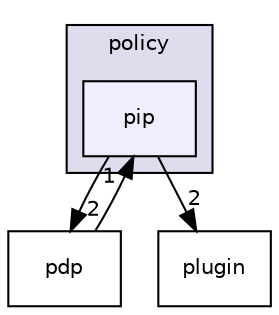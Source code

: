digraph "policy/pip" {
  compound=true
  node [ fontsize="10", fontname="Helvetica"];
  edge [ labelfontsize="10", labelfontname="Helvetica"];
  subgraph clusterdir_eb07bcf3f6bbebad6f759869cfa1383b {
    graph [ bgcolor="#ddddee", pencolor="black", label="policy" fontname="Helvetica", fontsize="10", URL="dir_eb07bcf3f6bbebad6f759869cfa1383b.html"]
  dir_cf79399dda2cccfa5591927c5f79cecd [shape=box, label="pip", style="filled", fillcolor="#eeeeff", pencolor="black", URL="dir_cf79399dda2cccfa5591927c5f79cecd.html"];
  }
  dir_f3302dca49b2645dacdf3609af9e459f [shape=box label="pdp" URL="dir_f3302dca49b2645dacdf3609af9e459f.html"];
  dir_b4c3aec6cd8f28418150dce663061cfa [shape=box label="plugin" URL="dir_b4c3aec6cd8f28418150dce663061cfa.html"];
  dir_cf79399dda2cccfa5591927c5f79cecd->dir_f3302dca49b2645dacdf3609af9e459f [headlabel="2", labeldistance=1.5 headhref="dir_000020_000018.html"];
  dir_cf79399dda2cccfa5591927c5f79cecd->dir_b4c3aec6cd8f28418150dce663061cfa [headlabel="2", labeldistance=1.5 headhref="dir_000020_000005.html"];
  dir_f3302dca49b2645dacdf3609af9e459f->dir_cf79399dda2cccfa5591927c5f79cecd [headlabel="1", labeldistance=1.5 headhref="dir_000018_000020.html"];
}
